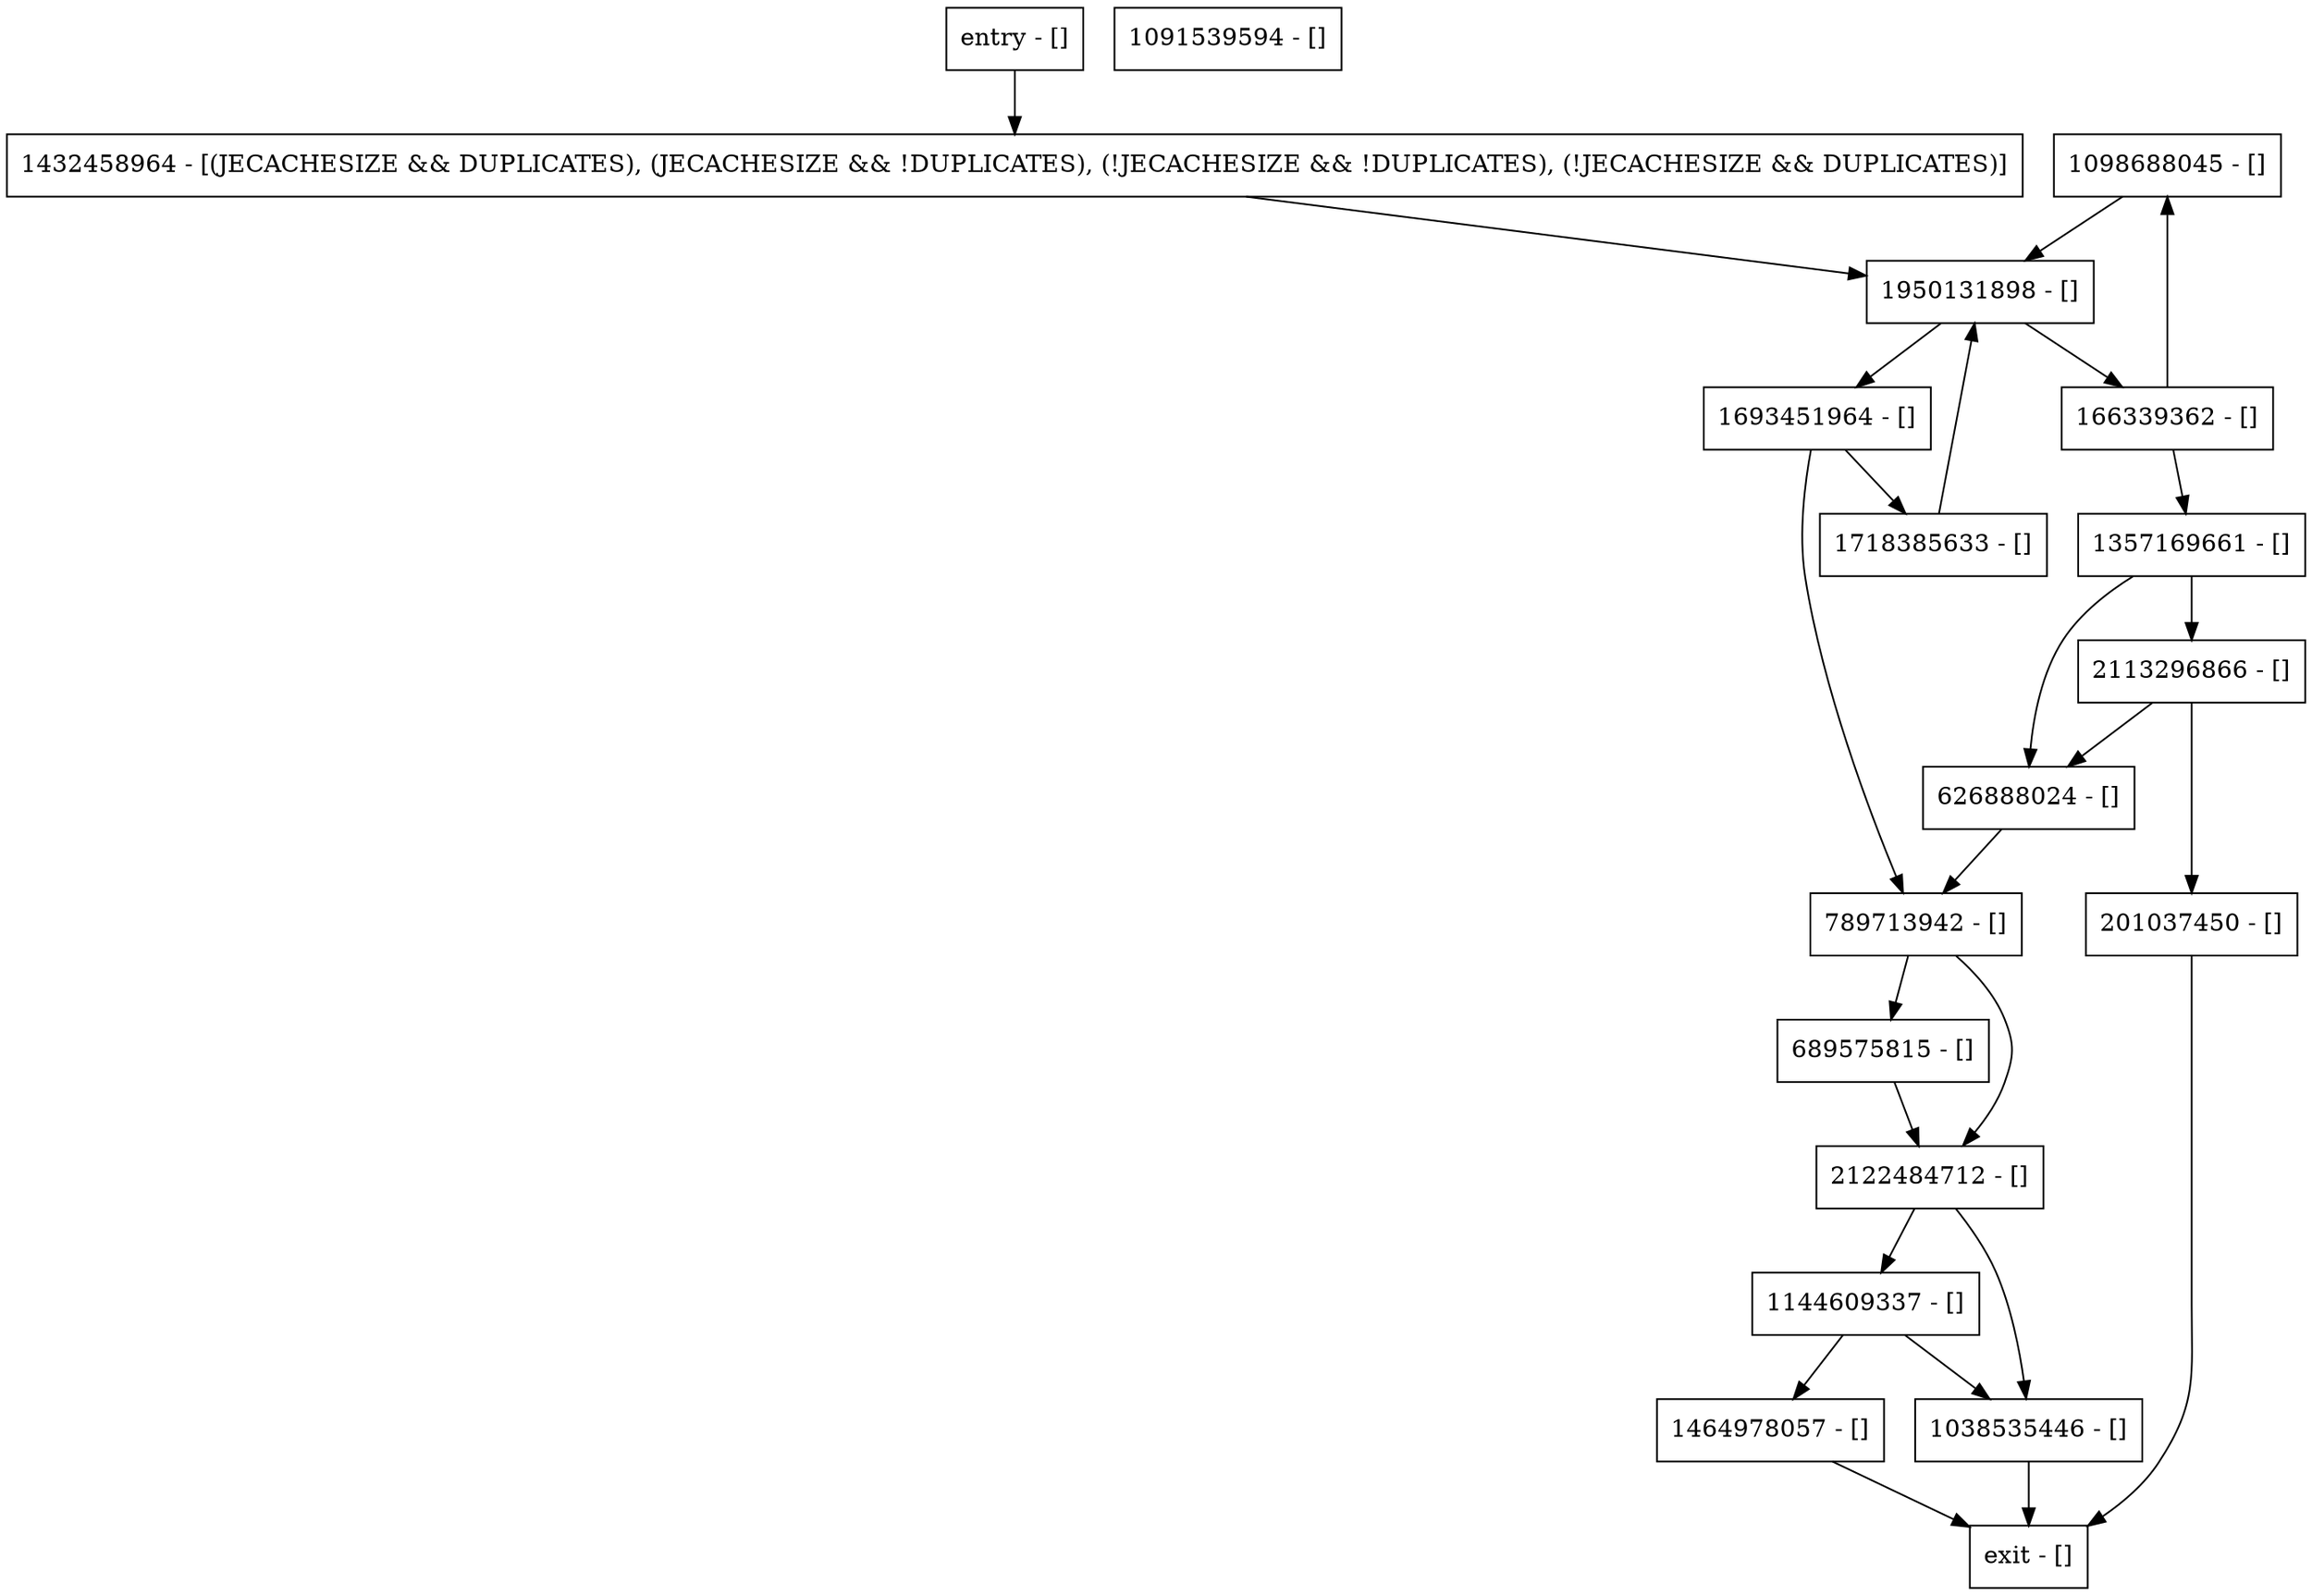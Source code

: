 digraph findBinForInsert {
node [shape=record];
1098688045 [label="1098688045 - []"];
689575815 [label="689575815 - []"];
1464978057 [label="1464978057 - []"];
2122484712 [label="2122484712 - []"];
1432458964 [label="1432458964 - [(JECACHESIZE && DUPLICATES), (JECACHESIZE && !DUPLICATES), (!JECACHESIZE && !DUPLICATES), (!JECACHESIZE && DUPLICATES)]"];
789713942 [label="789713942 - []"];
626888024 [label="626888024 - []"];
entry [label="entry - []"];
exit [label="exit - []"];
1950131898 [label="1950131898 - []"];
1144609337 [label="1144609337 - []"];
201037450 [label="201037450 - []"];
1357169661 [label="1357169661 - []"];
1038535446 [label="1038535446 - []"];
1693451964 [label="1693451964 - []"];
2113296866 [label="2113296866 - []"];
1718385633 [label="1718385633 - []"];
166339362 [label="166339362 - []"];
1091539594 [label="1091539594 - []"];
entry;
exit;
1098688045 -> 1950131898;
689575815 -> 2122484712;
1464978057 -> exit;
2122484712 -> 1144609337;
2122484712 -> 1038535446;
1432458964 -> 1950131898;
789713942 -> 689575815;
789713942 -> 2122484712;
626888024 -> 789713942;
entry -> 1432458964;
1950131898 -> 1693451964;
1950131898 -> 166339362;
1144609337 -> 1464978057;
1144609337 -> 1038535446;
201037450 -> exit;
1357169661 -> 626888024;
1357169661 -> 2113296866;
1038535446 -> exit;
1693451964 -> 789713942;
1693451964 -> 1718385633;
2113296866 -> 201037450;
2113296866 -> 626888024;
1718385633 -> 1950131898;
166339362 -> 1098688045;
166339362 -> 1357169661;
}
